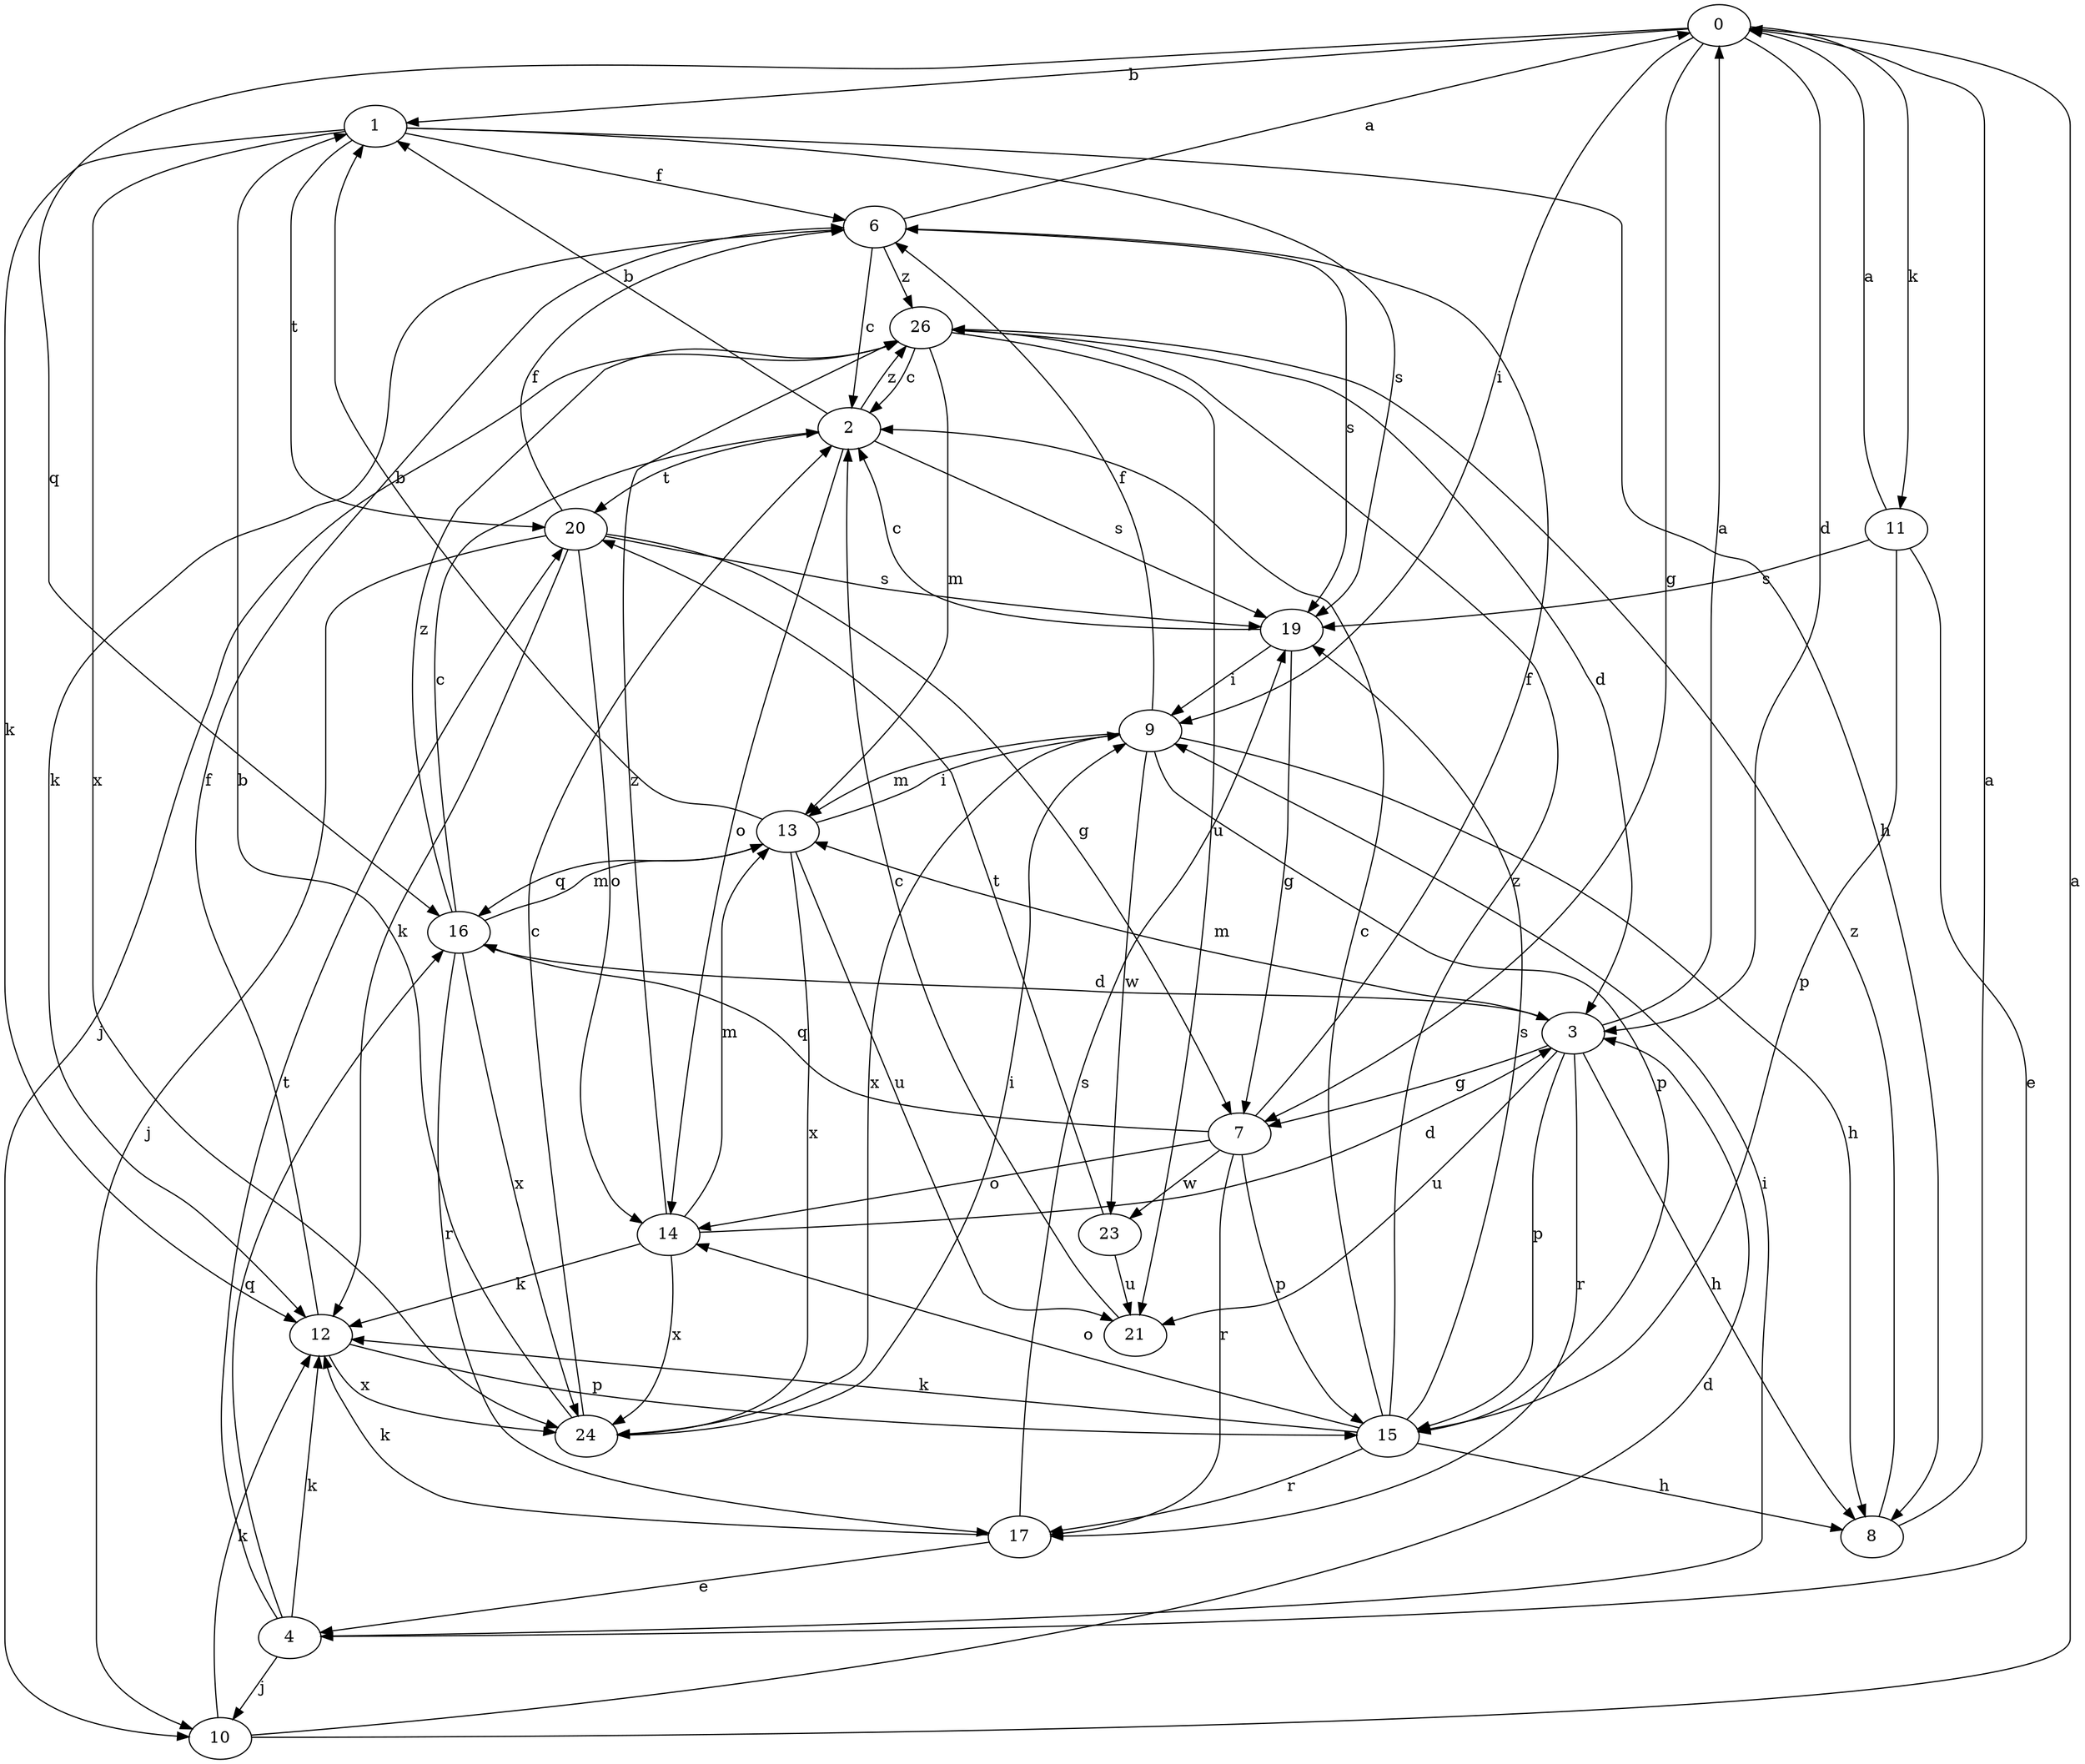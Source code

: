 strict digraph  {
0;
1;
2;
3;
4;
6;
7;
8;
9;
10;
11;
12;
13;
14;
15;
16;
17;
19;
20;
21;
23;
24;
26;
0 -> 1  [label=b];
0 -> 3  [label=d];
0 -> 7  [label=g];
0 -> 9  [label=i];
0 -> 11  [label=k];
0 -> 16  [label=q];
1 -> 6  [label=f];
1 -> 8  [label=h];
1 -> 12  [label=k];
1 -> 19  [label=s];
1 -> 20  [label=t];
1 -> 24  [label=x];
2 -> 1  [label=b];
2 -> 14  [label=o];
2 -> 19  [label=s];
2 -> 20  [label=t];
2 -> 26  [label=z];
3 -> 0  [label=a];
3 -> 7  [label=g];
3 -> 8  [label=h];
3 -> 13  [label=m];
3 -> 15  [label=p];
3 -> 17  [label=r];
3 -> 21  [label=u];
4 -> 9  [label=i];
4 -> 10  [label=j];
4 -> 12  [label=k];
4 -> 16  [label=q];
4 -> 20  [label=t];
6 -> 0  [label=a];
6 -> 2  [label=c];
6 -> 12  [label=k];
6 -> 19  [label=s];
6 -> 26  [label=z];
7 -> 6  [label=f];
7 -> 14  [label=o];
7 -> 15  [label=p];
7 -> 16  [label=q];
7 -> 17  [label=r];
7 -> 23  [label=w];
8 -> 0  [label=a];
8 -> 26  [label=z];
9 -> 6  [label=f];
9 -> 8  [label=h];
9 -> 13  [label=m];
9 -> 15  [label=p];
9 -> 23  [label=w];
9 -> 24  [label=x];
10 -> 0  [label=a];
10 -> 3  [label=d];
10 -> 12  [label=k];
11 -> 0  [label=a];
11 -> 4  [label=e];
11 -> 15  [label=p];
11 -> 19  [label=s];
12 -> 6  [label=f];
12 -> 15  [label=p];
12 -> 24  [label=x];
13 -> 1  [label=b];
13 -> 9  [label=i];
13 -> 16  [label=q];
13 -> 21  [label=u];
13 -> 24  [label=x];
14 -> 3  [label=d];
14 -> 12  [label=k];
14 -> 13  [label=m];
14 -> 24  [label=x];
14 -> 26  [label=z];
15 -> 2  [label=c];
15 -> 8  [label=h];
15 -> 12  [label=k];
15 -> 14  [label=o];
15 -> 17  [label=r];
15 -> 19  [label=s];
15 -> 26  [label=z];
16 -> 2  [label=c];
16 -> 3  [label=d];
16 -> 13  [label=m];
16 -> 17  [label=r];
16 -> 24  [label=x];
16 -> 26  [label=z];
17 -> 4  [label=e];
17 -> 12  [label=k];
17 -> 19  [label=s];
19 -> 2  [label=c];
19 -> 7  [label=g];
19 -> 9  [label=i];
20 -> 6  [label=f];
20 -> 7  [label=g];
20 -> 10  [label=j];
20 -> 12  [label=k];
20 -> 14  [label=o];
20 -> 19  [label=s];
21 -> 2  [label=c];
23 -> 20  [label=t];
23 -> 21  [label=u];
24 -> 1  [label=b];
24 -> 2  [label=c];
24 -> 9  [label=i];
26 -> 2  [label=c];
26 -> 3  [label=d];
26 -> 10  [label=j];
26 -> 13  [label=m];
26 -> 21  [label=u];
}
